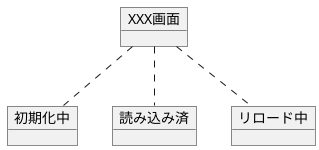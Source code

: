 @startuml

Object XXX画面
Object 初期化中
Object 読み込み済
Object リロード中

XXX画面 .. 初期化中
XXX画面 .. 読み込み済
XXX画面 .. リロード中

@enduml
